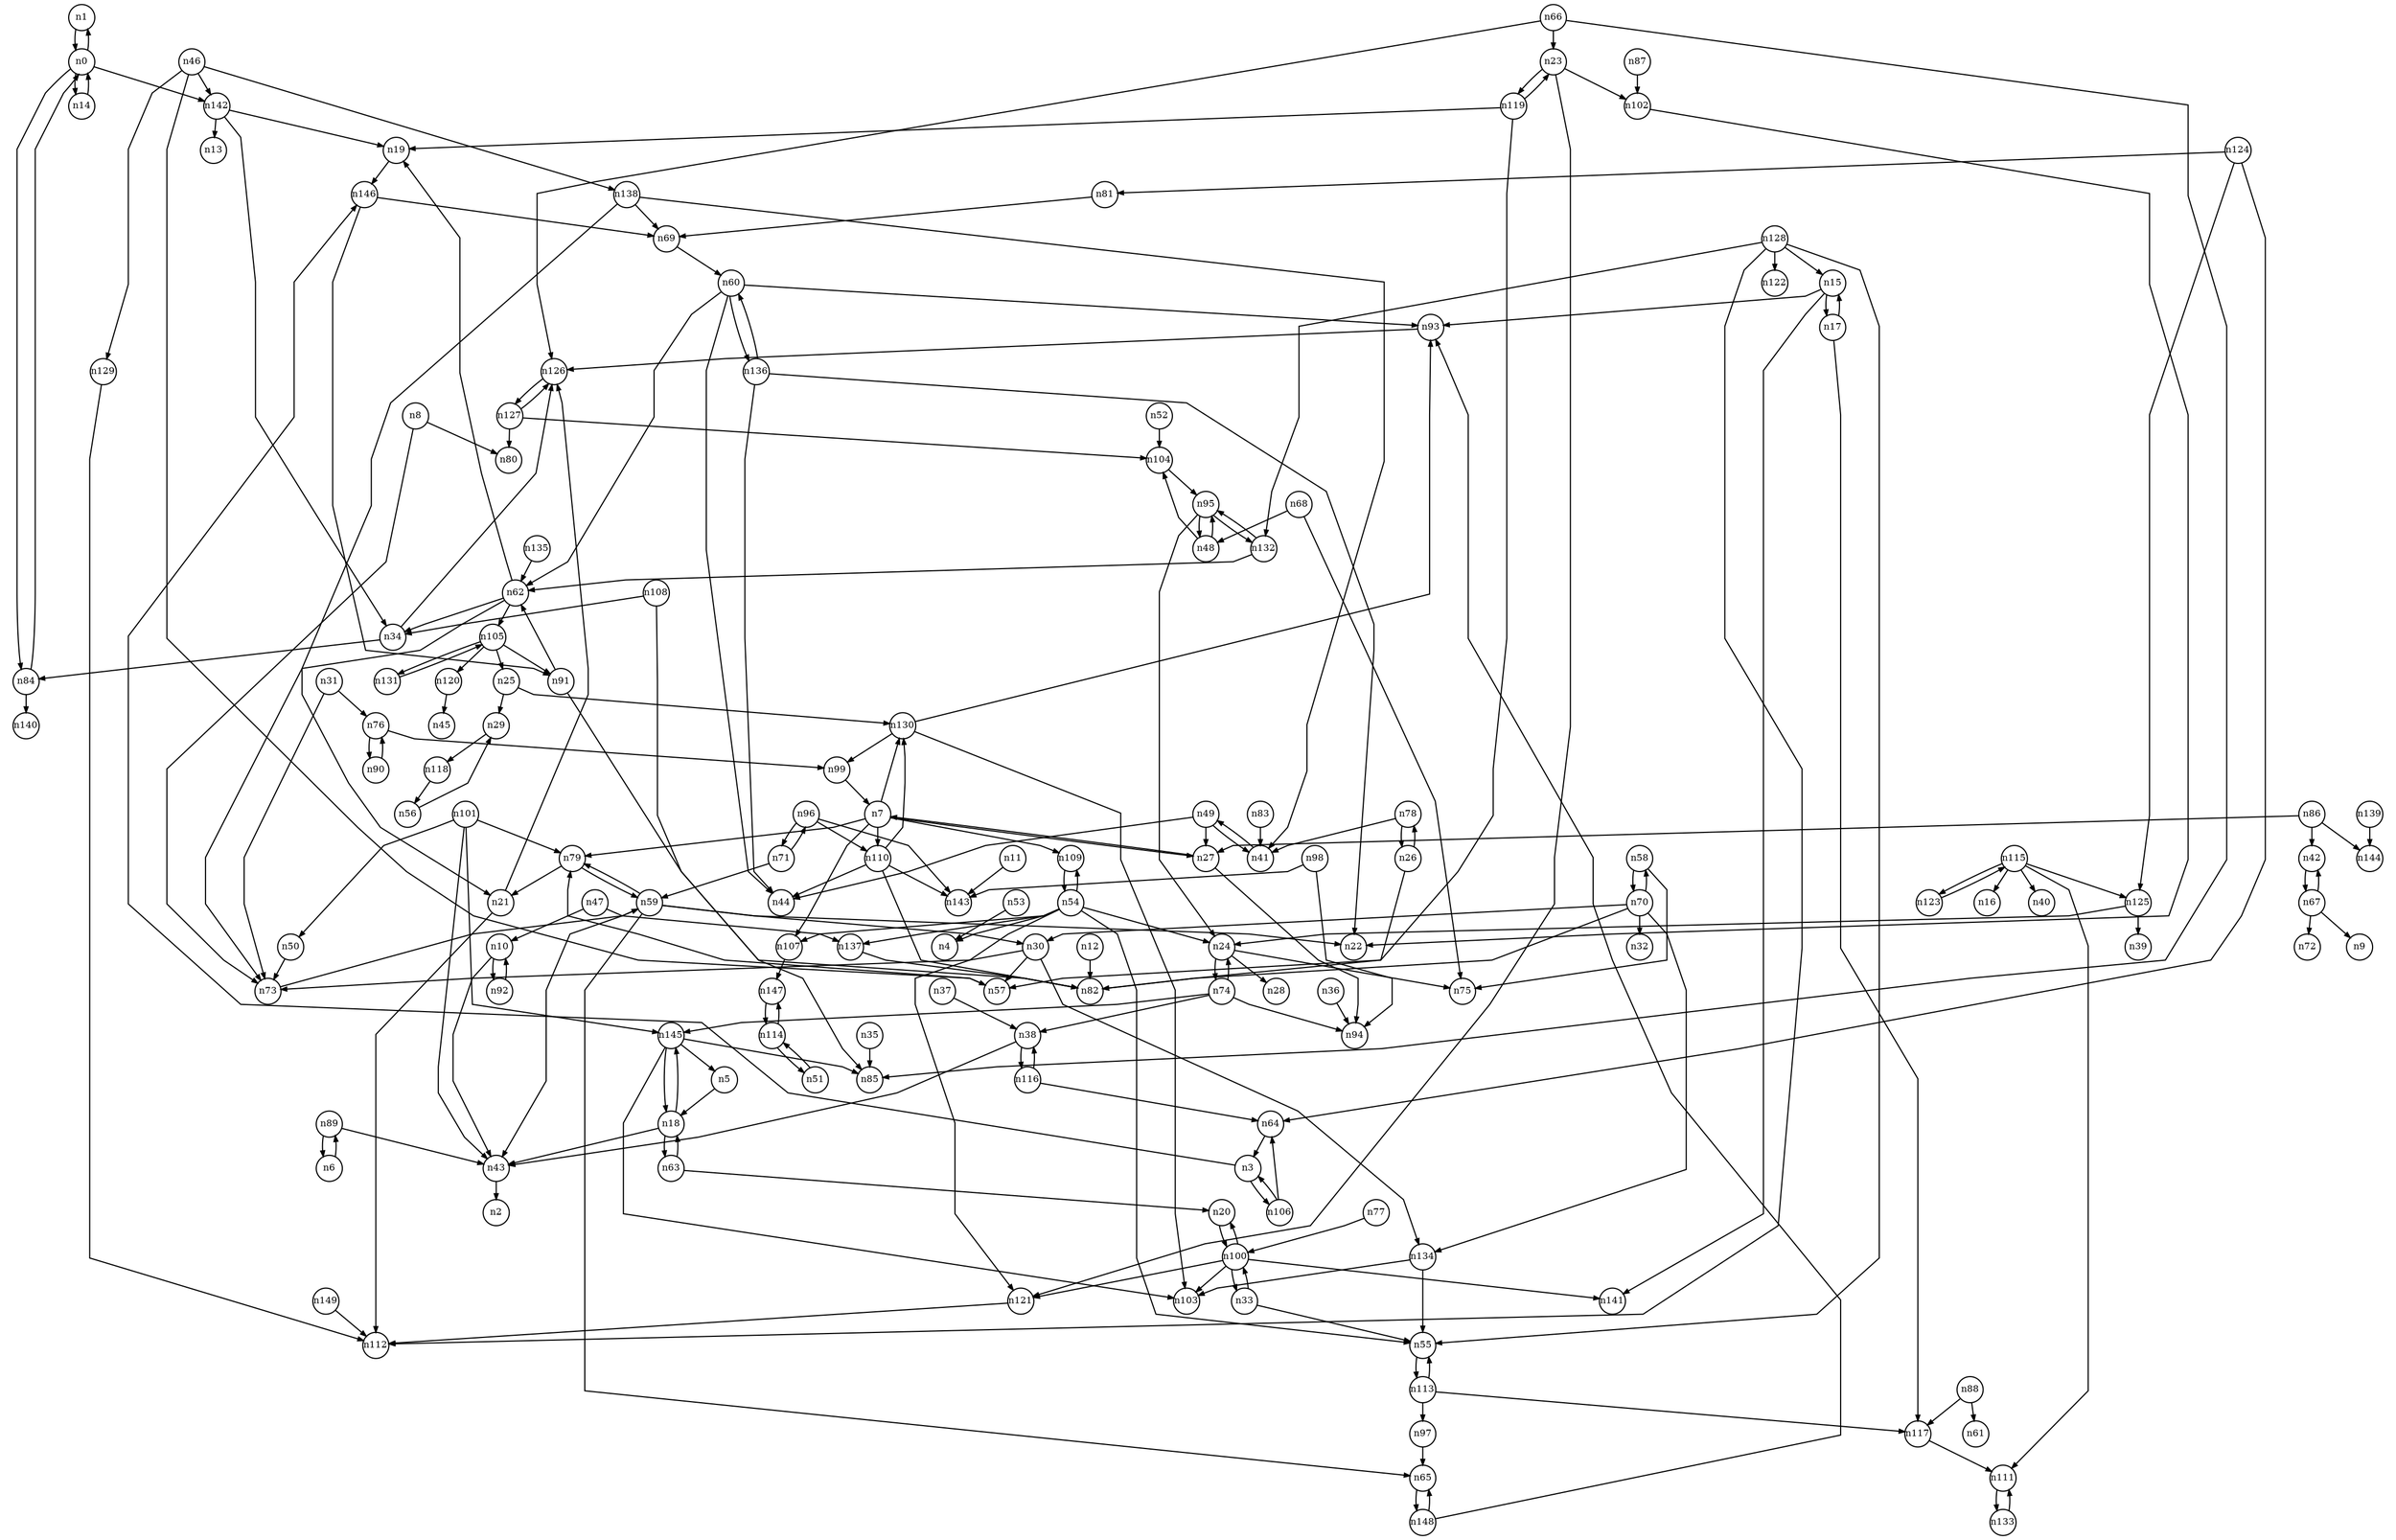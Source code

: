 digraph G{
splines=polyline;
ranksep=0.22;
nodesep=0.22;
nodesize=0.32;
fontsize=8
edge [arrowsize=0.5]
node [fontsize=8 shape=circle width=0.32 fixedsize=shape];

n1 -> n0
n0 -> n1
n0 -> n14
n0 -> n142
n0 -> n84
n14 -> n0
n142 -> n13
n142 -> n19
n142 -> n34
n106 -> n64
n106 -> n3
n3 -> n106
n3 -> n146
n146 -> n69
n146 -> n91
n89 -> n43
n89 -> n6
n6 -> n89
n27 -> n94
n27 -> n7
n7 -> n27
n7 -> n79
n7 -> n107
n7 -> n109
n7 -> n110
n7 -> n130
n79 -> n21
n79 -> n59
n107 -> n147
n109 -> n54
n110 -> n44
n110 -> n82
n110 -> n130
n110 -> n143
n130 -> n93
n130 -> n99
n130 -> n103
n73 -> n59
n8 -> n73
n8 -> n80
n43 -> n2
n10 -> n43
n10 -> n92
n92 -> n10
n11 -> n143
n12 -> n82
n17 -> n117
n17 -> n15
n15 -> n17
n15 -> n93
n15 -> n141
n93 -> n126
n117 -> n111
n18 -> n43
n18 -> n145
n18 -> n63
n145 -> n5
n145 -> n85
n145 -> n103
n145 -> n18
n19 -> n146
n21 -> n112
n21 -> n126
n126 -> n127
n102 -> n22
n23 -> n102
n23 -> n121
n23 -> n119
n121 -> n112
n24 -> n28
n24 -> n75
n24 -> n74
n29 -> n118
n25 -> n29
n25 -> n130
n26 -> n82
n26 -> n78
n30 -> n73
n30 -> n134
n30 -> n57
n134 -> n55
n134 -> n103
n31 -> n73
n31 -> n76
n76 -> n99
n76 -> n90
n55 -> n113
n33 -> n55
n33 -> n100
n100 -> n20
n100 -> n103
n100 -> n121
n100 -> n141
n100 -> n33
n34 -> n126
n34 -> n84
n35 -> n85
n36 -> n94
n38 -> n43
n38 -> n116
n37 -> n38
n57 -> n79
n46 -> n57
n46 -> n129
n46 -> n138
n46 -> n142
n129 -> n112
n138 -> n21
n138 -> n41
n138 -> n69
n47 -> n10
n47 -> n137
n137 -> n82
n104 -> n95
n48 -> n104
n48 -> n95
n49 -> n27
n49 -> n41
n49 -> n44
n41 -> n49
n50 -> n73
n52 -> n104
n53 -> n4
n54 -> n4
n54 -> n24
n54 -> n55
n54 -> n107
n54 -> n109
n54 -> n121
n54 -> n137
n56 -> n29
n58 -> n75
n58 -> n70
n59 -> n22
n59 -> n30
n59 -> n43
n59 -> n65
n59 -> n79
n65 -> n148
n60 -> n44
n60 -> n62
n60 -> n93
n60 -> n136
n62 -> n19
n62 -> n34
n62 -> n73
n62 -> n105
n63 -> n18
n63 -> n20
n20 -> n100
n66 -> n23
n66 -> n85
n66 -> n126
n67 -> n9
n67 -> n42
n67 -> n72
n42 -> n67
n68 -> n48
n68 -> n75
n70 -> n30
n70 -> n32
n70 -> n58
n70 -> n82
n70 -> n134
n71 -> n59
n71 -> n96
n96 -> n110
n96 -> n143
n96 -> n71
n74 -> n24
n74 -> n38
n74 -> n94
n74 -> n145
n99 -> n7
n77 -> n100
n78 -> n26
n78 -> n41
n69 -> n60
n81 -> n69
n83 -> n41
n84 -> n0
n84 -> n140
n86 -> n27
n86 -> n42
n86 -> n144
n87 -> n102
n88 -> n61
n88 -> n117
n90 -> n76
n91 -> n62
n91 -> n82
n95 -> n24
n95 -> n48
n95 -> n132
n132 -> n62
n132 -> n95
n97 -> n65
n98 -> n94
n98 -> n143
n101 -> n43
n101 -> n50
n101 -> n79
n101 -> n145
n105 -> n25
n105 -> n91
n105 -> n120
n105 -> n131
n120 -> n45
n131 -> n105
n64 -> n3
n147 -> n114
n108 -> n34
n108 -> n85
n113 -> n55
n113 -> n97
n113 -> n117
n51 -> n114
n114 -> n51
n114 -> n147
n115 -> n16
n115 -> n40
n115 -> n111
n115 -> n123
n115 -> n125
n111 -> n133
n123 -> n115
n125 -> n24
n125 -> n39
n116 -> n38
n116 -> n64
n118 -> n56
n119 -> n19
n119 -> n23
n119 -> n57
n124 -> n64
n124 -> n81
n124 -> n125
n127 -> n80
n127 -> n104
n127 -> n126
n128 -> n15
n128 -> n55
n128 -> n112
n128 -> n122
n128 -> n132
n133 -> n111
n135 -> n62
n136 -> n22
n136 -> n44
n136 -> n60
n139 -> n144
n5 -> n18
n148 -> n65
n148 -> n93
n149 -> n112
}
